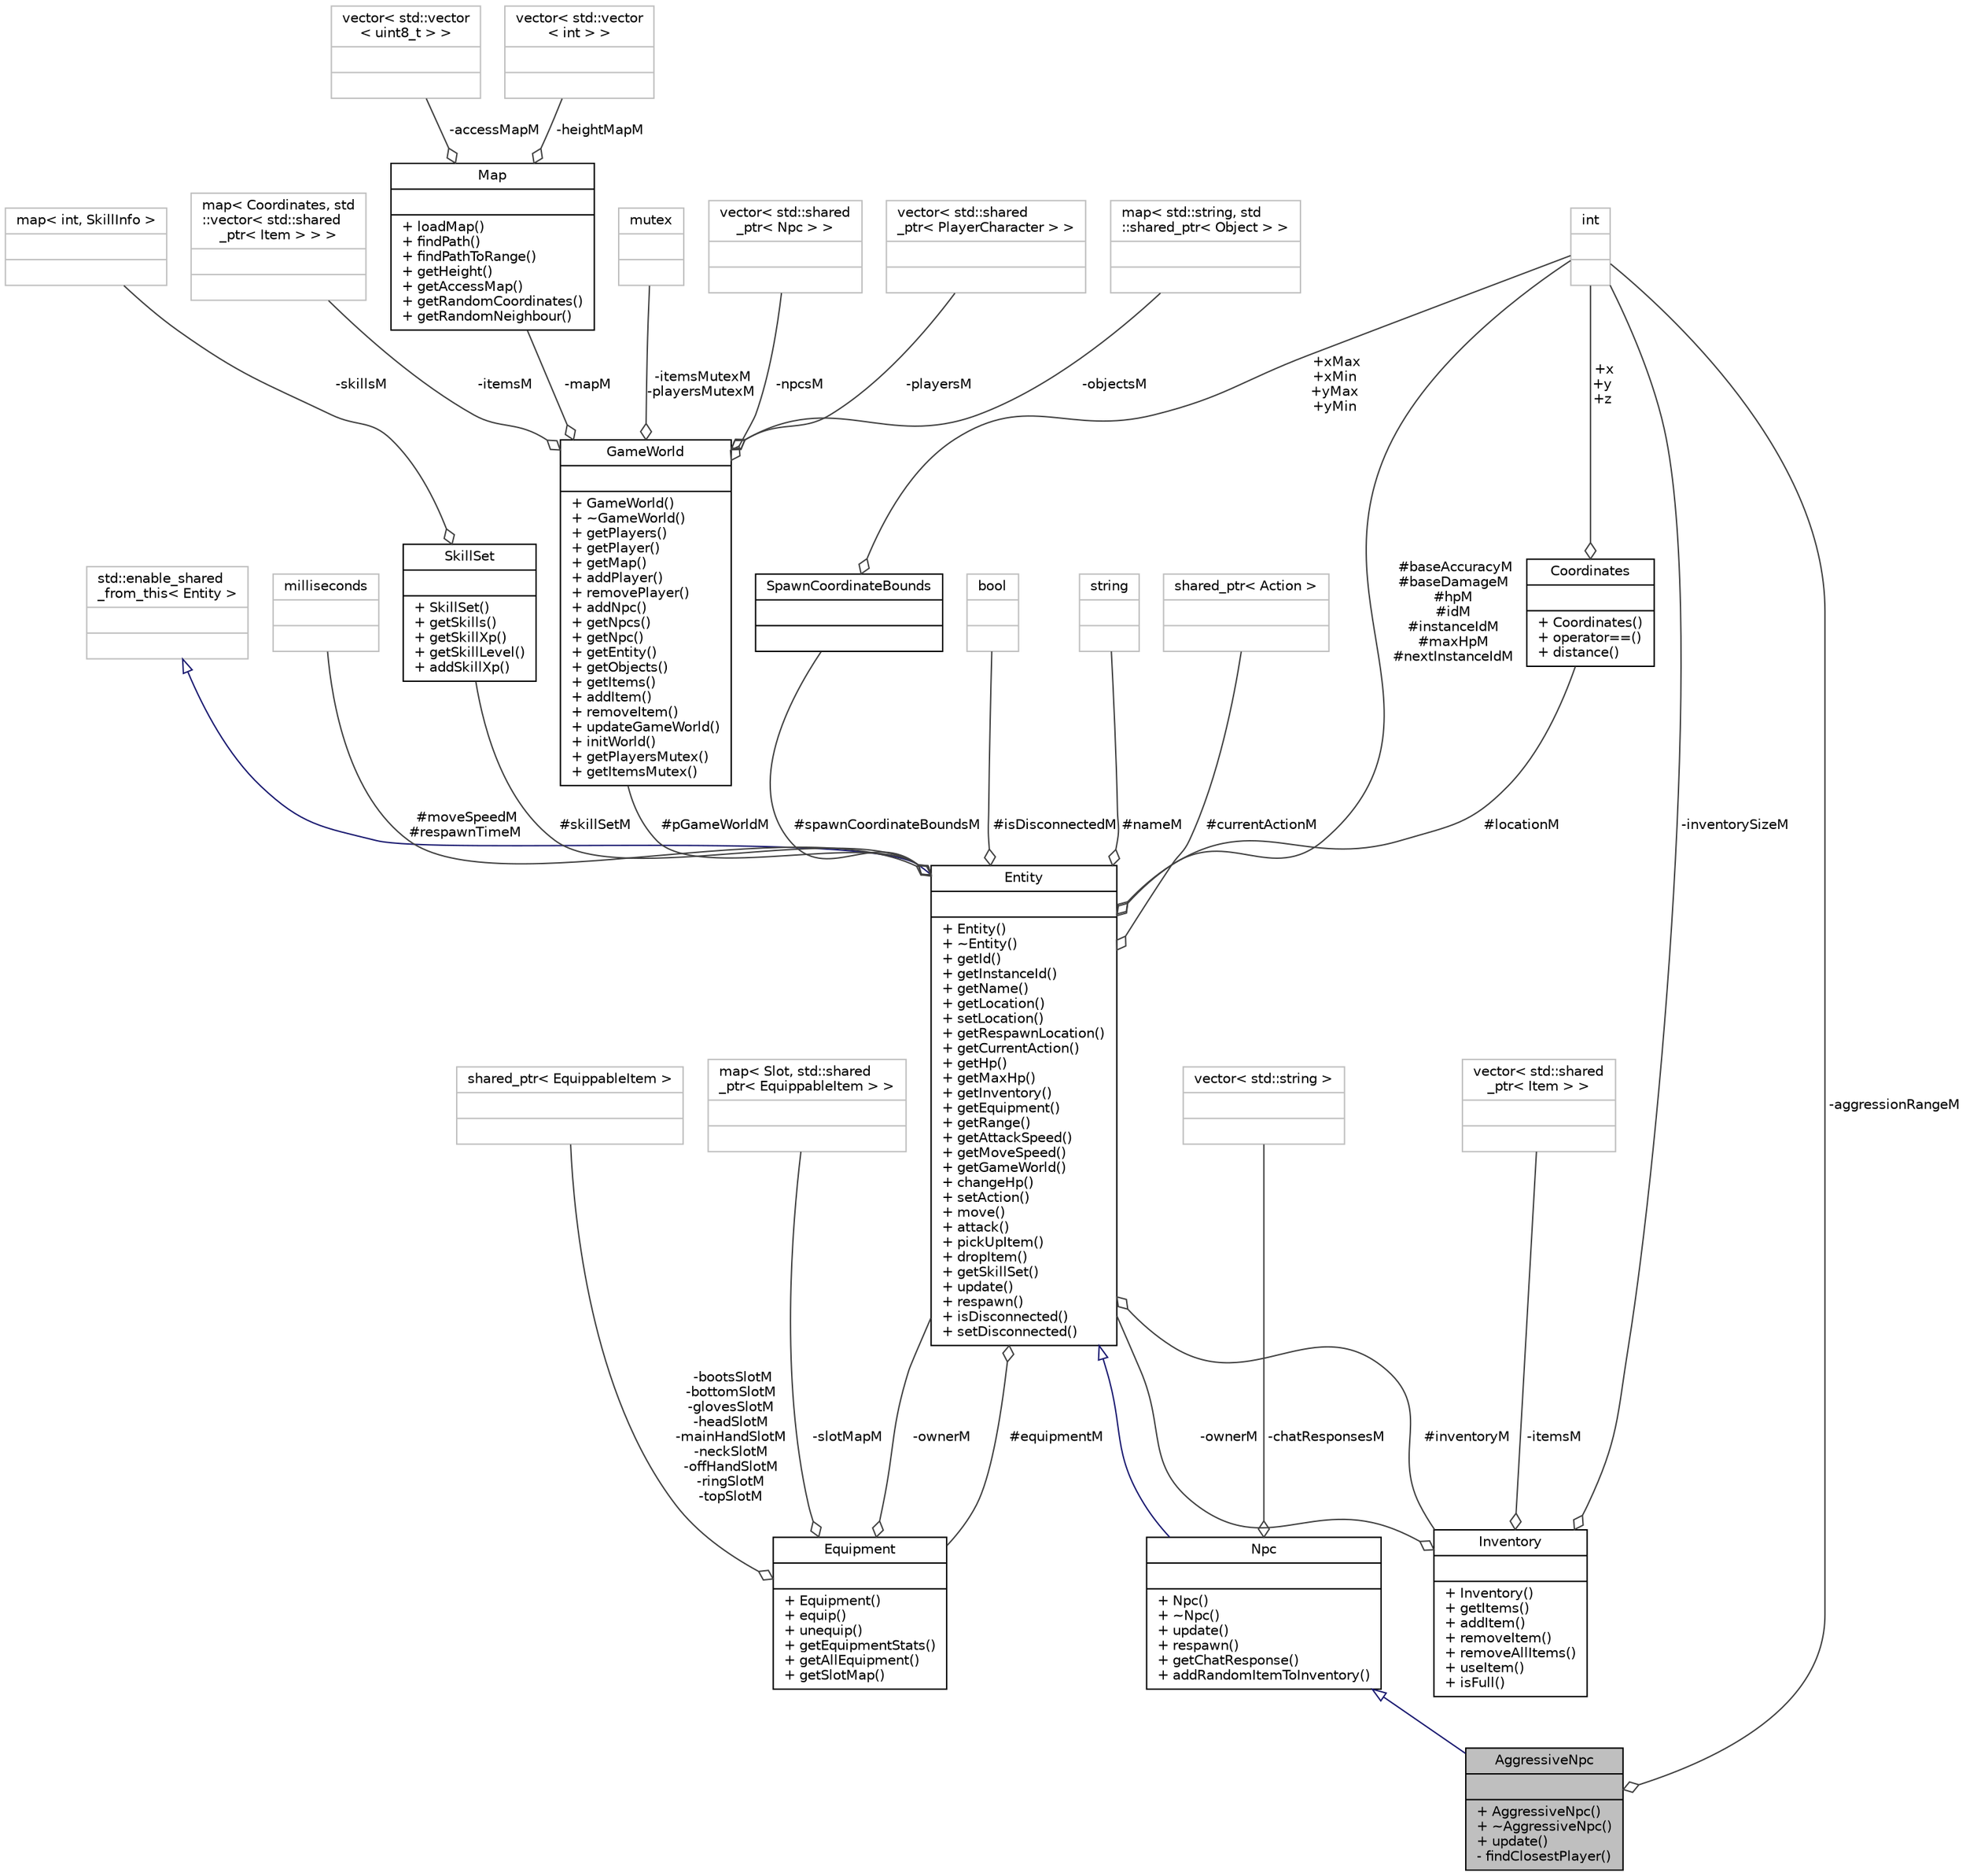digraph "AggressiveNpc"
{
 // LATEX_PDF_SIZE
  edge [fontname="Helvetica",fontsize="10",labelfontname="Helvetica",labelfontsize="10"];
  node [fontname="Helvetica",fontsize="10",shape=record];
  Node1 [label="{AggressiveNpc\n||+ AggressiveNpc()\l+ ~AggressiveNpc()\l+ update()\l- findClosestPlayer()\l}",height=0.2,width=0.4,color="black", fillcolor="grey75", style="filled", fontcolor="black",tooltip="AggressiveNpc is a type of Npc that attacks the player within its aggression range."];
  Node2 -> Node1 [dir="back",color="midnightblue",fontsize="10",style="solid",arrowtail="onormal",fontname="Helvetica"];
  Node2 [label="{Npc\n||+ Npc()\l+ ~Npc()\l+ update()\l+ respawn()\l+ getChatResponse()\l+ addRandomItemToInventory()\l}",height=0.2,width=0.4,color="black", fillcolor="white", style="filled",URL="$classNpc.html",tooltip="Base NPC class. It represents a peaceful NPC that does not attack the player under any circumstances."];
  Node3 -> Node2 [dir="back",color="midnightblue",fontsize="10",style="solid",arrowtail="onormal",fontname="Helvetica"];
  Node3 [label="{Entity\n||+ Entity()\l+ ~Entity()\l+ getId()\l+ getInstanceId()\l+ getName()\l+ getLocation()\l+ setLocation()\l+ getRespawnLocation()\l+ getCurrentAction()\l+ getHp()\l+ getMaxHp()\l+ getInventory()\l+ getEquipment()\l+ getRange()\l+ getAttackSpeed()\l+ getMoveSpeed()\l+ getGameWorld()\l+ changeHp()\l+ setAction()\l+ move()\l+ attack()\l+ pickUpItem()\l+ dropItem()\l+ getSkillSet()\l+ update()\l+ respawn()\l+ isDisconnected()\l+ setDisconnected()\l}",height=0.2,width=0.4,color="black", fillcolor="white", style="filled",URL="$classEntity.html",tooltip="Base pure virtual Entity class. Different types of enities inherit this."];
  Node4 -> Node3 [dir="back",color="midnightblue",fontsize="10",style="solid",arrowtail="onormal",fontname="Helvetica"];
  Node4 [label="{std::enable_shared\l_from_this\< Entity \>\n||}",height=0.2,width=0.4,color="grey75", fillcolor="white", style="filled",tooltip=" "];
  Node5 -> Node3 [color="grey25",fontsize="10",style="solid",label=" #moveSpeedM\n#respawnTimeM" ,arrowhead="odiamond",fontname="Helvetica"];
  Node5 [label="{milliseconds\n||}",height=0.2,width=0.4,color="grey75", fillcolor="white", style="filled",tooltip=" "];
  Node6 -> Node3 [color="grey25",fontsize="10",style="solid",label=" #pGameWorldM" ,arrowhead="odiamond",fontname="Helvetica"];
  Node6 [label="{GameWorld\n||+ GameWorld()\l+ ~GameWorld()\l+ getPlayers()\l+ getPlayer()\l+ getMap()\l+ addPlayer()\l+ removePlayer()\l+ addNpc()\l+ getNpcs()\l+ getNpc()\l+ getEntity()\l+ getObjects()\l+ getItems()\l+ addItem()\l+ removeItem()\l+ updateGameWorld()\l+ initWorld()\l+ getPlayersMutex()\l+ getItemsMutex()\l}",height=0.2,width=0.4,color="black", fillcolor="white", style="filled",URL="$classGameWorld.html",tooltip="GameWorld class. It contains all the player, npc, object and item instances."];
  Node7 -> Node6 [color="grey25",fontsize="10",style="solid",label=" -itemsM" ,arrowhead="odiamond",fontname="Helvetica"];
  Node7 [label="{map\< Coordinates, std\l::vector\< std::shared\l_ptr\< Item \> \> \>\n||}",height=0.2,width=0.4,color="grey75", fillcolor="white", style="filled",tooltip=" "];
  Node8 -> Node6 [color="grey25",fontsize="10",style="solid",label=" -mapM" ,arrowhead="odiamond",fontname="Helvetica"];
  Node8 [label="{Map\n||+ loadMap()\l+ findPath()\l+ findPathToRange()\l+ getHeight()\l+ getAccessMap()\l+ getRandomCoordinates()\l+ getRandomNeighbour()\l}",height=0.2,width=0.4,color="black", fillcolor="white", style="filled",URL="$classMap.html",tooltip="Static class representing the map of the game world. Map contains information about which tiles are a..."];
  Node9 -> Node8 [color="grey25",fontsize="10",style="solid",label=" -accessMapM" ,arrowhead="odiamond",fontname="Helvetica"];
  Node9 [label="{vector\< std::vector\l\< uint8_t \> \>\n||}",height=0.2,width=0.4,color="grey75", fillcolor="white", style="filled",tooltip=" "];
  Node10 -> Node8 [color="grey25",fontsize="10",style="solid",label=" -heightMapM" ,arrowhead="odiamond",fontname="Helvetica"];
  Node10 [label="{vector\< std::vector\l\< int \> \>\n||}",height=0.2,width=0.4,color="grey75", fillcolor="white", style="filled",tooltip=" "];
  Node11 -> Node6 [color="grey25",fontsize="10",style="solid",label=" -itemsMutexM\n-playersMutexM" ,arrowhead="odiamond",fontname="Helvetica"];
  Node11 [label="{mutex\n||}",height=0.2,width=0.4,color="grey75", fillcolor="white", style="filled",tooltip=" "];
  Node12 -> Node6 [color="grey25",fontsize="10",style="solid",label=" -npcsM" ,arrowhead="odiamond",fontname="Helvetica"];
  Node12 [label="{vector\< std::shared\l_ptr\< Npc \> \>\n||}",height=0.2,width=0.4,color="grey75", fillcolor="white", style="filled",tooltip=" "];
  Node13 -> Node6 [color="grey25",fontsize="10",style="solid",label=" -playersM" ,arrowhead="odiamond",fontname="Helvetica"];
  Node13 [label="{vector\< std::shared\l_ptr\< PlayerCharacter \> \>\n||}",height=0.2,width=0.4,color="grey75", fillcolor="white", style="filled",tooltip=" "];
  Node14 -> Node6 [color="grey25",fontsize="10",style="solid",label=" -objectsM" ,arrowhead="odiamond",fontname="Helvetica"];
  Node14 [label="{map\< std::string, std\l::shared_ptr\< Object \> \>\n||}",height=0.2,width=0.4,color="grey75", fillcolor="white", style="filled",tooltip=" "];
  Node15 -> Node3 [color="grey25",fontsize="10",style="solid",label=" #inventoryM" ,arrowhead="odiamond",fontname="Helvetica"];
  Node15 [label="{Inventory\n||+ Inventory()\l+ getItems()\l+ addItem()\l+ removeItem()\l+ removeAllItems()\l+ useItem()\l+ isFull()\l}",height=0.2,width=0.4,color="black", fillcolor="white", style="filled",URL="$classInventory.html",tooltip="Represents the items that an entity can carry."];
  Node3 -> Node15 [color="grey25",fontsize="10",style="solid",label=" -ownerM" ,arrowhead="odiamond",fontname="Helvetica"];
  Node16 -> Node15 [color="grey25",fontsize="10",style="solid",label=" -inventorySizeM" ,arrowhead="odiamond",fontname="Helvetica"];
  Node16 [label="{int\n||}",height=0.2,width=0.4,color="grey75", fillcolor="white", style="filled",tooltip=" "];
  Node17 -> Node15 [color="grey25",fontsize="10",style="solid",label=" -itemsM" ,arrowhead="odiamond",fontname="Helvetica"];
  Node17 [label="{vector\< std::shared\l_ptr\< Item \> \>\n||}",height=0.2,width=0.4,color="grey75", fillcolor="white", style="filled",tooltip=" "];
  Node18 -> Node3 [color="grey25",fontsize="10",style="solid",label=" #locationM" ,arrowhead="odiamond",fontname="Helvetica"];
  Node18 [label="{Coordinates\n||+ Coordinates()\l+ operator==()\l+ distance()\l}",height=0.2,width=0.4,color="black", fillcolor="white", style="filled",URL="$structCoordinates.html",tooltip="Struct for coordinates."];
  Node16 -> Node18 [color="grey25",fontsize="10",style="solid",label=" +x\n+y\n+z" ,arrowhead="odiamond",fontname="Helvetica"];
  Node16 -> Node3 [color="grey25",fontsize="10",style="solid",label=" #baseAccuracyM\n#baseDamageM\n#hpM\n#idM\n#instanceIdM\n#maxHpM\n#nextInstanceIdM" ,arrowhead="odiamond",fontname="Helvetica"];
  Node19 -> Node3 [color="grey25",fontsize="10",style="solid",label=" #isDisconnectedM" ,arrowhead="odiamond",fontname="Helvetica"];
  Node19 [label="{bool\n||}",height=0.2,width=0.4,color="grey75", fillcolor="white", style="filled",tooltip=" "];
  Node20 -> Node3 [color="grey25",fontsize="10",style="solid",label=" #nameM" ,arrowhead="odiamond",fontname="Helvetica"];
  Node20 [label="{string\n||}",height=0.2,width=0.4,color="grey75", fillcolor="white", style="filled",tooltip=" "];
  Node21 -> Node3 [color="grey25",fontsize="10",style="solid",label=" #equipmentM" ,arrowhead="odiamond",fontname="Helvetica"];
  Node21 [label="{Equipment\n||+ Equipment()\l+ equip()\l+ unequip()\l+ getEquipmentStats()\l+ getAllEquipment()\l+ getSlotMap()\l}",height=0.2,width=0.4,color="black", fillcolor="white", style="filled",URL="$classEquipment.html",tooltip="Class for representing the items an entity has equipped."];
  Node3 -> Node21 [color="grey25",fontsize="10",style="solid",label=" -ownerM" ,arrowhead="odiamond",fontname="Helvetica"];
  Node22 -> Node21 [color="grey25",fontsize="10",style="solid",label=" -slotMapM" ,arrowhead="odiamond",fontname="Helvetica"];
  Node22 [label="{map\< Slot, std::shared\l_ptr\< EquippableItem \> \>\n||}",height=0.2,width=0.4,color="grey75", fillcolor="white", style="filled",tooltip=" "];
  Node23 -> Node21 [color="grey25",fontsize="10",style="solid",label=" -bootsSlotM\n-bottomSlotM\n-glovesSlotM\n-headSlotM\n-mainHandSlotM\n-neckSlotM\n-offHandSlotM\n-ringSlotM\n-topSlotM" ,arrowhead="odiamond",fontname="Helvetica"];
  Node23 [label="{shared_ptr\< EquippableItem \>\n||}",height=0.2,width=0.4,color="grey75", fillcolor="white", style="filled",tooltip=" "];
  Node24 -> Node3 [color="grey25",fontsize="10",style="solid",label=" #currentActionM" ,arrowhead="odiamond",fontname="Helvetica"];
  Node24 [label="{shared_ptr\< Action \>\n||}",height=0.2,width=0.4,color="grey75", fillcolor="white", style="filled",tooltip=" "];
  Node25 -> Node3 [color="grey25",fontsize="10",style="solid",label=" #skillSetM" ,arrowhead="odiamond",fontname="Helvetica"];
  Node25 [label="{SkillSet\n||+ SkillSet()\l+ getSkills()\l+ getSkillXp()\l+ getSkillLevel()\l+ addSkillXp()\l}",height=0.2,width=0.4,color="black", fillcolor="white", style="filled",URL="$classSkillSet.html",tooltip="Contains all the skills that a character has."];
  Node26 -> Node25 [color="grey25",fontsize="10",style="solid",label=" -skillsM" ,arrowhead="odiamond",fontname="Helvetica"];
  Node26 [label="{map\< int, SkillInfo \>\n||}",height=0.2,width=0.4,color="grey75", fillcolor="white", style="filled",tooltip=" "];
  Node27 -> Node3 [color="grey25",fontsize="10",style="solid",label=" #spawnCoordinateBoundsM" ,arrowhead="odiamond",fontname="Helvetica"];
  Node27 [label="{SpawnCoordinateBounds\n||}",height=0.2,width=0.4,color="black", fillcolor="white", style="filled",URL="$structSpawnCoordinateBounds.html",tooltip="Contains the spawn coordinate bounds for a character."];
  Node16 -> Node27 [color="grey25",fontsize="10",style="solid",label=" +xMax\n+xMin\n+yMax\n+yMin" ,arrowhead="odiamond",fontname="Helvetica"];
  Node28 -> Node2 [color="grey25",fontsize="10",style="solid",label=" -chatResponsesM" ,arrowhead="odiamond",fontname="Helvetica"];
  Node28 [label="{vector\< std::string \>\n||}",height=0.2,width=0.4,color="grey75", fillcolor="white", style="filled",tooltip=" "];
  Node16 -> Node1 [color="grey25",fontsize="10",style="solid",label=" -aggressionRangeM" ,arrowhead="odiamond",fontname="Helvetica"];
}
